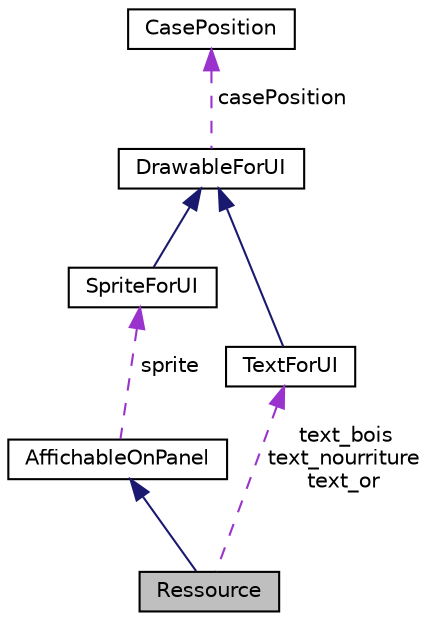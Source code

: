 digraph "Ressource"
{
 // LATEX_PDF_SIZE
  edge [fontname="Helvetica",fontsize="10",labelfontname="Helvetica",labelfontsize="10"];
  node [fontname="Helvetica",fontsize="10",shape=record];
  Node1 [label="Ressource",height=0.2,width=0.4,color="black", fillcolor="grey75", style="filled", fontcolor="black",tooltip="permet d'afficher les ressources du joueur actif"];
  Node2 -> Node1 [dir="back",color="midnightblue",fontsize="10",style="solid",fontname="Helvetica"];
  Node2 [label="AffichableOnPanel",height=0.2,width=0.4,color="black", fillcolor="white", style="filled",URL="$class_affichable_on_panel.html",tooltip="Classe abstraite qui permet a une classe d'etre affichable de facon fixe sur le panel elle gere le de..."];
  Node3 -> Node2 [dir="back",color="darkorchid3",fontsize="10",style="dashed",label=" sprite" ,fontname="Helvetica"];
  Node3 [label="SpriteForUI",height=0.2,width=0.4,color="black", fillcolor="white", style="filled",URL="$class_sprite_for_u_i.html",tooltip="Classe qui permet de créer un sprite pour l'interface utilisateur  comme implemente DrawableForUI,..."];
  Node4 -> Node3 [dir="back",color="midnightblue",fontsize="10",style="solid",fontname="Helvetica"];
  Node4 [label="DrawableForUI",height=0.2,width=0.4,color="black", fillcolor="white", style="filled",URL="$class_drawable_for_u_i.html",tooltip="Classe abstraite pour cree des objets affichables sur la fenetre de jeu,  il peuvent suivre les mouve..."];
  Node5 -> Node4 [dir="back",color="darkorchid3",fontsize="10",style="dashed",label=" casePosition" ,fontname="Helvetica"];
  Node5 [label="CasePosition",height=0.2,width=0.4,color="black", fillcolor="white", style="filled",URL="$class_case_position.html",tooltip="position d'une case sur le plateau"];
  Node6 -> Node1 [dir="back",color="darkorchid3",fontsize="10",style="dashed",label=" text_bois\ntext_nourriture\ntext_or" ,fontname="Helvetica"];
  Node6 [label="TextForUI",height=0.2,width=0.4,color="black", fillcolor="white", style="filled",URL="$class_text_for_u_i.html",tooltip="Classe qui permet de créer un texte pour l'interface utilisateur  comme implemente DrawableForUI,..."];
  Node4 -> Node6 [dir="back",color="midnightblue",fontsize="10",style="solid",fontname="Helvetica"];
}
